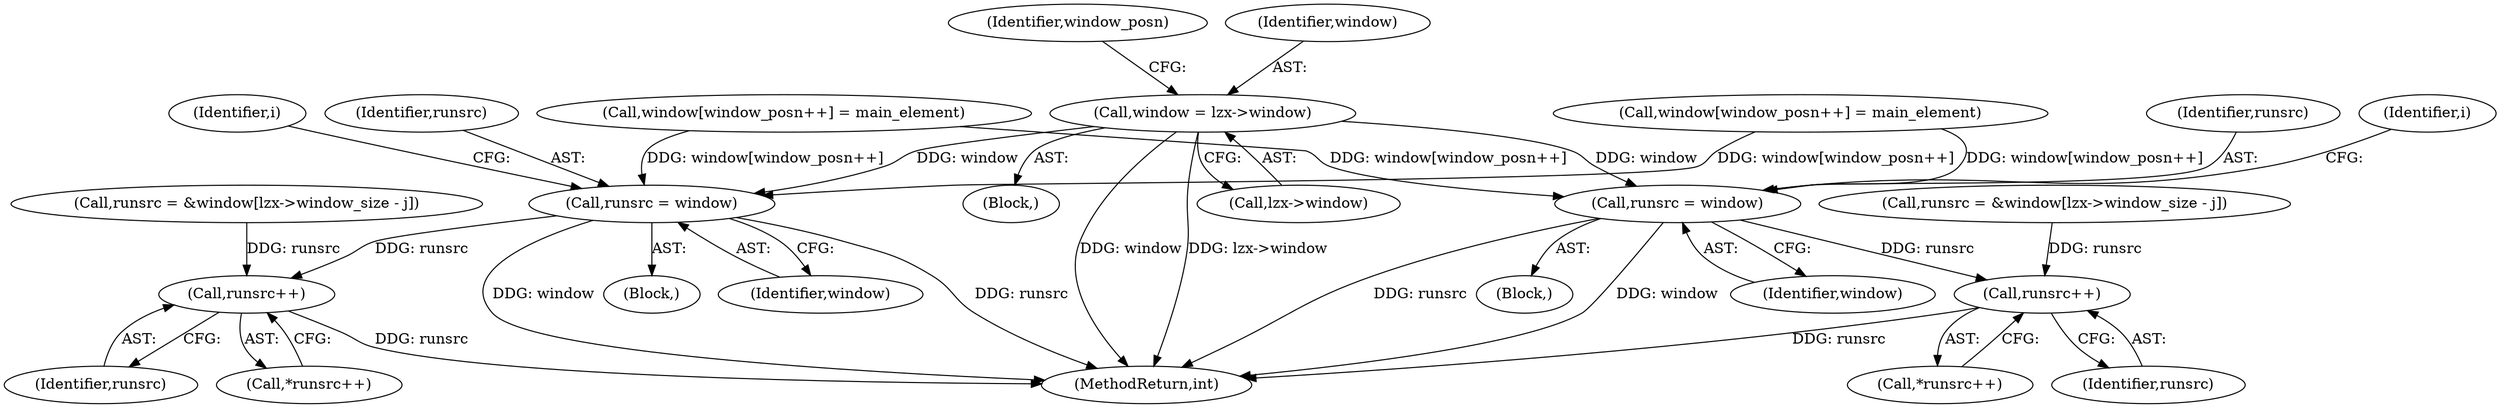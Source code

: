 digraph "0_libmspack_18b6a2cc0b87536015bedd4f7763e6b02d5aa4f3@pointer" {
"1000292" [label="(Call,window = lzx->window)"];
"1001025" [label="(Call,runsrc = window)"];
"1001038" [label="(Call,runsrc++)"];
"1001401" [label="(Call,runsrc = window)"];
"1001414" [label="(Call,runsrc++)"];
"1001401" [label="(Call,runsrc = window)"];
"1000292" [label="(Call,window = lzx->window)"];
"1001037" [label="(Call,*runsrc++)"];
"1001080" [label="(Call,window[window_posn++] = main_element)"];
"1001414" [label="(Call,runsrc++)"];
"1001402" [label="(Identifier,runsrc)"];
"1000294" [label="(Call,lzx->window)"];
"1001413" [label="(Call,*runsrc++)"];
"1001009" [label="(Block,)"];
"1001385" [label="(Block,)"];
"1000995" [label="(Call,runsrc = &window[lzx->window_size - j])"];
"1001407" [label="(Identifier,i)"];
"1001371" [label="(Call,runsrc = &window[lzx->window_size - j])"];
"1001025" [label="(Call,runsrc = window)"];
"1000298" [label="(Identifier,window_posn)"];
"1001026" [label="(Identifier,runsrc)"];
"1001039" [label="(Identifier,runsrc)"];
"1000293" [label="(Identifier,window)"];
"1001883" [label="(MethodReturn,int)"];
"1001415" [label="(Identifier,runsrc)"];
"1001031" [label="(Identifier,i)"];
"1000736" [label="(Call,window[window_posn++] = main_element)"];
"1001027" [label="(Identifier,window)"];
"1001403" [label="(Identifier,window)"];
"1001038" [label="(Call,runsrc++)"];
"1000181" [label="(Block,)"];
"1000292" -> "1000181"  [label="AST: "];
"1000292" -> "1000294"  [label="CFG: "];
"1000293" -> "1000292"  [label="AST: "];
"1000294" -> "1000292"  [label="AST: "];
"1000298" -> "1000292"  [label="CFG: "];
"1000292" -> "1001883"  [label="DDG: lzx->window"];
"1000292" -> "1001883"  [label="DDG: window"];
"1000292" -> "1001025"  [label="DDG: window"];
"1000292" -> "1001401"  [label="DDG: window"];
"1001025" -> "1001009"  [label="AST: "];
"1001025" -> "1001027"  [label="CFG: "];
"1001026" -> "1001025"  [label="AST: "];
"1001027" -> "1001025"  [label="AST: "];
"1001031" -> "1001025"  [label="CFG: "];
"1001025" -> "1001883"  [label="DDG: runsrc"];
"1001025" -> "1001883"  [label="DDG: window"];
"1000736" -> "1001025"  [label="DDG: window[window_posn++]"];
"1001080" -> "1001025"  [label="DDG: window[window_posn++]"];
"1001025" -> "1001038"  [label="DDG: runsrc"];
"1001038" -> "1001037"  [label="AST: "];
"1001038" -> "1001039"  [label="CFG: "];
"1001039" -> "1001038"  [label="AST: "];
"1001037" -> "1001038"  [label="CFG: "];
"1001038" -> "1001883"  [label="DDG: runsrc"];
"1000995" -> "1001038"  [label="DDG: runsrc"];
"1001401" -> "1001385"  [label="AST: "];
"1001401" -> "1001403"  [label="CFG: "];
"1001402" -> "1001401"  [label="AST: "];
"1001403" -> "1001401"  [label="AST: "];
"1001407" -> "1001401"  [label="CFG: "];
"1001401" -> "1001883"  [label="DDG: window"];
"1001401" -> "1001883"  [label="DDG: runsrc"];
"1000736" -> "1001401"  [label="DDG: window[window_posn++]"];
"1001080" -> "1001401"  [label="DDG: window[window_posn++]"];
"1001401" -> "1001414"  [label="DDG: runsrc"];
"1001414" -> "1001413"  [label="AST: "];
"1001414" -> "1001415"  [label="CFG: "];
"1001415" -> "1001414"  [label="AST: "];
"1001413" -> "1001414"  [label="CFG: "];
"1001414" -> "1001883"  [label="DDG: runsrc"];
"1001371" -> "1001414"  [label="DDG: runsrc"];
}
